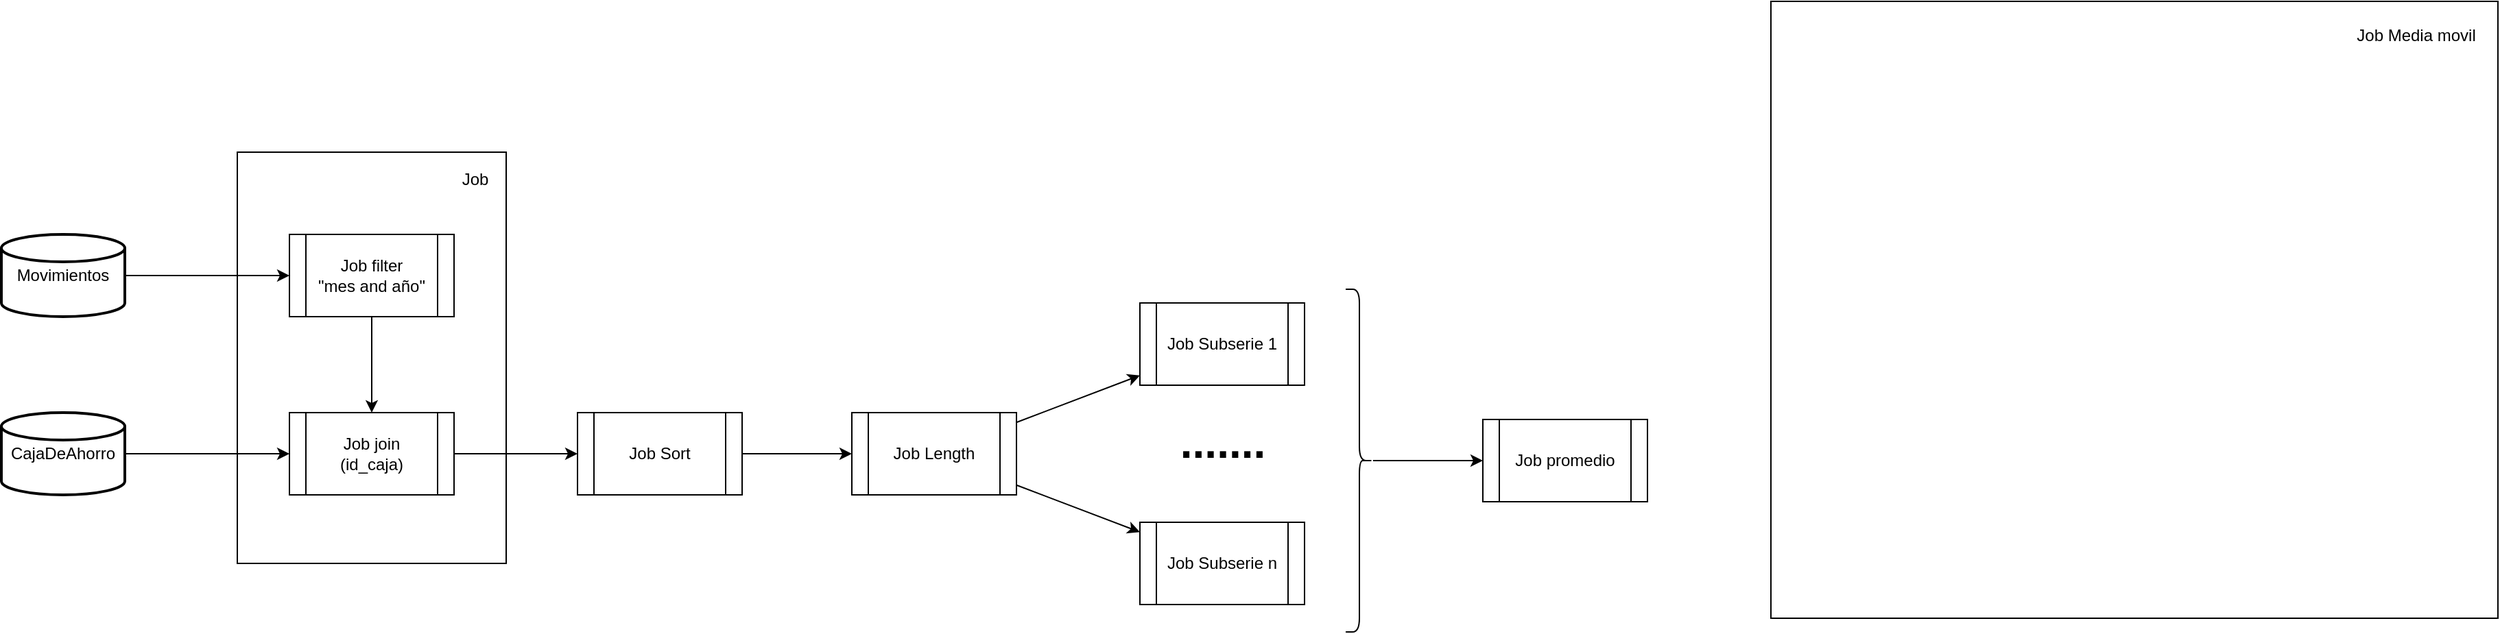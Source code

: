 <mxfile>
    <diagram id="jmCTjvChpG-I882rki_Z" name="Página-1">
        <mxGraphModel dx="713" dy="854" grid="1" gridSize="10" guides="1" tooltips="1" connect="1" arrows="1" fold="1" page="0" pageScale="1" pageWidth="827" pageHeight="1169" math="0" shadow="0">
            <root>
                <mxCell id="0"/>
                <mxCell id="1" parent="0"/>
                <mxCell id="22" value="" style="group" parent="1" vertex="1" connectable="0">
                    <mxGeometry x="222" y="100" width="196" height="300" as="geometry"/>
                </mxCell>
                <mxCell id="16" value="" style="rounded=0;whiteSpace=wrap;html=1;fillColor=none;" parent="22" vertex="1">
                    <mxGeometry width="196" height="300" as="geometry"/>
                </mxCell>
                <mxCell id="21" value="Job" style="text;html=1;align=center;verticalAlign=middle;resizable=0;points=[];autosize=1;strokeColor=none;fillColor=none;" parent="22" vertex="1">
                    <mxGeometry x="158" y="10" width="30" height="20" as="geometry"/>
                </mxCell>
                <mxCell id="25" value="" style="group" vertex="1" connectable="0" parent="1">
                    <mxGeometry x="1340" y="-10" width="530" height="450" as="geometry"/>
                </mxCell>
                <mxCell id="26" value="" style="rounded=0;whiteSpace=wrap;html=1;fillColor=none;" vertex="1" parent="25">
                    <mxGeometry width="530" height="450" as="geometry"/>
                </mxCell>
                <mxCell id="27" value="Job Media movil" style="text;html=1;align=center;verticalAlign=middle;resizable=0;points=[];autosize=1;strokeColor=none;fillColor=none;" vertex="1" parent="25">
                    <mxGeometry x="420.003" y="15" width="100" height="20" as="geometry"/>
                </mxCell>
                <mxCell id="5" style="edgeStyle=none;html=1;" parent="1" source="2" target="4" edge="1">
                    <mxGeometry relative="1" as="geometry"/>
                </mxCell>
                <mxCell id="2" value="Movimientos" style="strokeWidth=2;html=1;shape=mxgraph.flowchart.database;whiteSpace=wrap;" parent="1" vertex="1">
                    <mxGeometry x="50" y="160" width="90" height="60" as="geometry"/>
                </mxCell>
                <mxCell id="9" style="edgeStyle=none;html=1;" parent="1" source="3" target="7" edge="1">
                    <mxGeometry relative="1" as="geometry"/>
                </mxCell>
                <mxCell id="3" value="CajaDeAhorro" style="strokeWidth=2;html=1;shape=mxgraph.flowchart.database;whiteSpace=wrap;" parent="1" vertex="1">
                    <mxGeometry x="50" y="290" width="90" height="60" as="geometry"/>
                </mxCell>
                <mxCell id="8" value="" style="edgeStyle=none;html=1;" parent="1" source="4" target="7" edge="1">
                    <mxGeometry relative="1" as="geometry"/>
                </mxCell>
                <mxCell id="4" value="Job filter&lt;br&gt;&quot;mes and año&quot;" style="shape=process;whiteSpace=wrap;html=1;backgroundOutline=1;" parent="1" vertex="1">
                    <mxGeometry x="260" y="160" width="120" height="60" as="geometry"/>
                </mxCell>
                <mxCell id="11" value="" style="edgeStyle=none;html=1;" parent="1" source="7" target="23" edge="1">
                    <mxGeometry relative="1" as="geometry">
                        <mxPoint x="490" y="320" as="targetPoint"/>
                    </mxGeometry>
                </mxCell>
                <mxCell id="7" value="Job join&lt;br&gt;(id_caja)" style="shape=process;whiteSpace=wrap;html=1;backgroundOutline=1;" parent="1" vertex="1">
                    <mxGeometry x="260" y="290" width="120" height="60" as="geometry"/>
                </mxCell>
                <mxCell id="24" style="edgeStyle=none;html=1;" edge="1" parent="1" source="23" target="10">
                    <mxGeometry relative="1" as="geometry"/>
                </mxCell>
                <mxCell id="23" value="Job Sort" style="shape=process;whiteSpace=wrap;html=1;backgroundOutline=1;" vertex="1" parent="1">
                    <mxGeometry x="470" y="290" width="120" height="60" as="geometry"/>
                </mxCell>
                <mxCell id="31" value="" style="edgeStyle=none;html=1;" edge="1" parent="1" source="10" target="30">
                    <mxGeometry relative="1" as="geometry"/>
                </mxCell>
                <mxCell id="33" style="edgeStyle=none;html=1;" edge="1" parent="1" source="10" target="32">
                    <mxGeometry relative="1" as="geometry"/>
                </mxCell>
                <mxCell id="10" value="Job Length" style="shape=process;whiteSpace=wrap;html=1;backgroundOutline=1;" parent="1" vertex="1">
                    <mxGeometry x="670" y="290" width="120" height="60" as="geometry"/>
                </mxCell>
                <mxCell id="30" value="Job Subserie 1" style="shape=process;whiteSpace=wrap;html=1;backgroundOutline=1;" vertex="1" parent="1">
                    <mxGeometry x="880" y="210" width="120" height="60" as="geometry"/>
                </mxCell>
                <mxCell id="32" value="Job Subserie n" style="shape=process;whiteSpace=wrap;html=1;backgroundOutline=1;" vertex="1" parent="1">
                    <mxGeometry x="880" y="370" width="120" height="60" as="geometry"/>
                </mxCell>
                <mxCell id="34" value="......." style="text;html=1;align=center;verticalAlign=middle;resizable=0;points=[];autosize=1;strokeColor=none;fillColor=none;fontSize=32;fontStyle=1" vertex="1" parent="1">
                    <mxGeometry x="900" y="292" width="80" height="40" as="geometry"/>
                </mxCell>
                <mxCell id="38" style="edgeStyle=none;html=1;fontSize=32;" edge="1" parent="1" source="36" target="37">
                    <mxGeometry relative="1" as="geometry"/>
                </mxCell>
                <mxCell id="36" value="" style="shape=curlyBracket;whiteSpace=wrap;html=1;rounded=1;flipH=1;fontSize=32;" vertex="1" parent="1">
                    <mxGeometry x="1030" y="200" width="20" height="250" as="geometry"/>
                </mxCell>
                <mxCell id="37" value="Job promedio" style="shape=process;whiteSpace=wrap;html=1;backgroundOutline=1;" vertex="1" parent="1">
                    <mxGeometry x="1130" y="295" width="120" height="60" as="geometry"/>
                </mxCell>
            </root>
        </mxGraphModel>
    </diagram>
</mxfile>